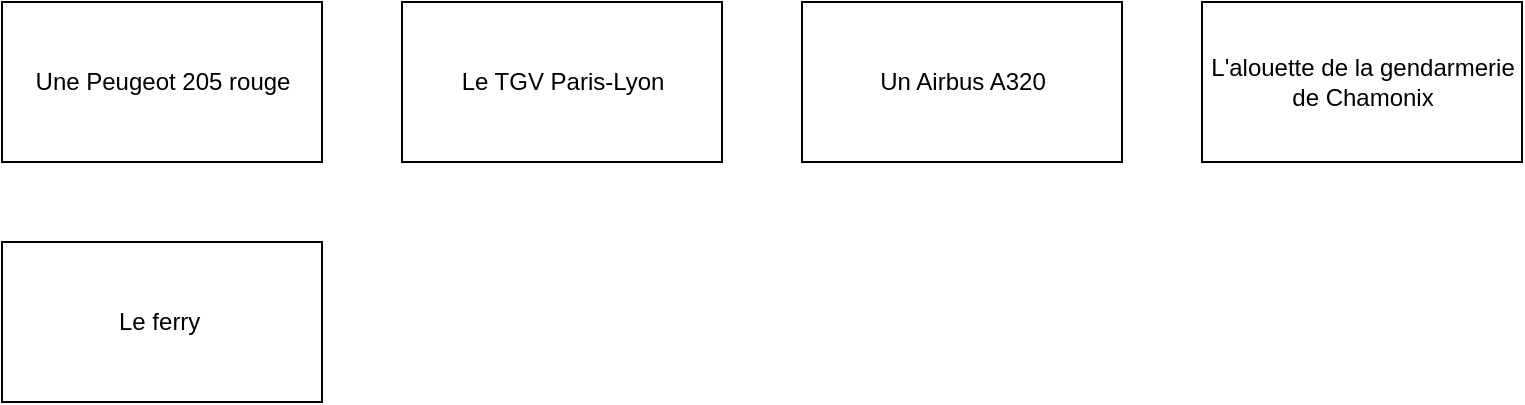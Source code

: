 <mxfile version="20.0.1" type="device"><diagram id="Zvsp1uWcvcBUd8prkpS_" name="Page-1"><mxGraphModel dx="1422" dy="764" grid="1" gridSize="10" guides="1" tooltips="1" connect="1" arrows="1" fold="1" page="1" pageScale="1" pageWidth="827" pageHeight="1169" math="0" shadow="0"><root><mxCell id="0"/><mxCell id="1" parent="0"/><mxCell id="R871u4UPAUx9CYCCecNj-2" value="Une Peugeot 205 rouge" style="html=1;" vertex="1" parent="1"><mxGeometry x="40" y="560" width="160" height="80" as="geometry"/></mxCell><mxCell id="R871u4UPAUx9CYCCecNj-4" value="Le TGV Paris-Lyon" style="html=1;" vertex="1" parent="1"><mxGeometry x="240" y="560" width="160" height="80" as="geometry"/></mxCell><mxCell id="R871u4UPAUx9CYCCecNj-5" value="Un Airbus A320" style="html=1;" vertex="1" parent="1"><mxGeometry x="440" y="560" width="160" height="80" as="geometry"/></mxCell><mxCell id="R871u4UPAUx9CYCCecNj-6" value="L'alouette de la gendarmerie &lt;br&gt;de Chamonix" style="html=1;" vertex="1" parent="1"><mxGeometry x="640" y="560" width="160" height="80" as="geometry"/></mxCell><mxCell id="R871u4UPAUx9CYCCecNj-7" value="Le ferry&amp;nbsp;" style="html=1;" vertex="1" parent="1"><mxGeometry x="40" y="680" width="160" height="80" as="geometry"/></mxCell></root></mxGraphModel></diagram></mxfile>
